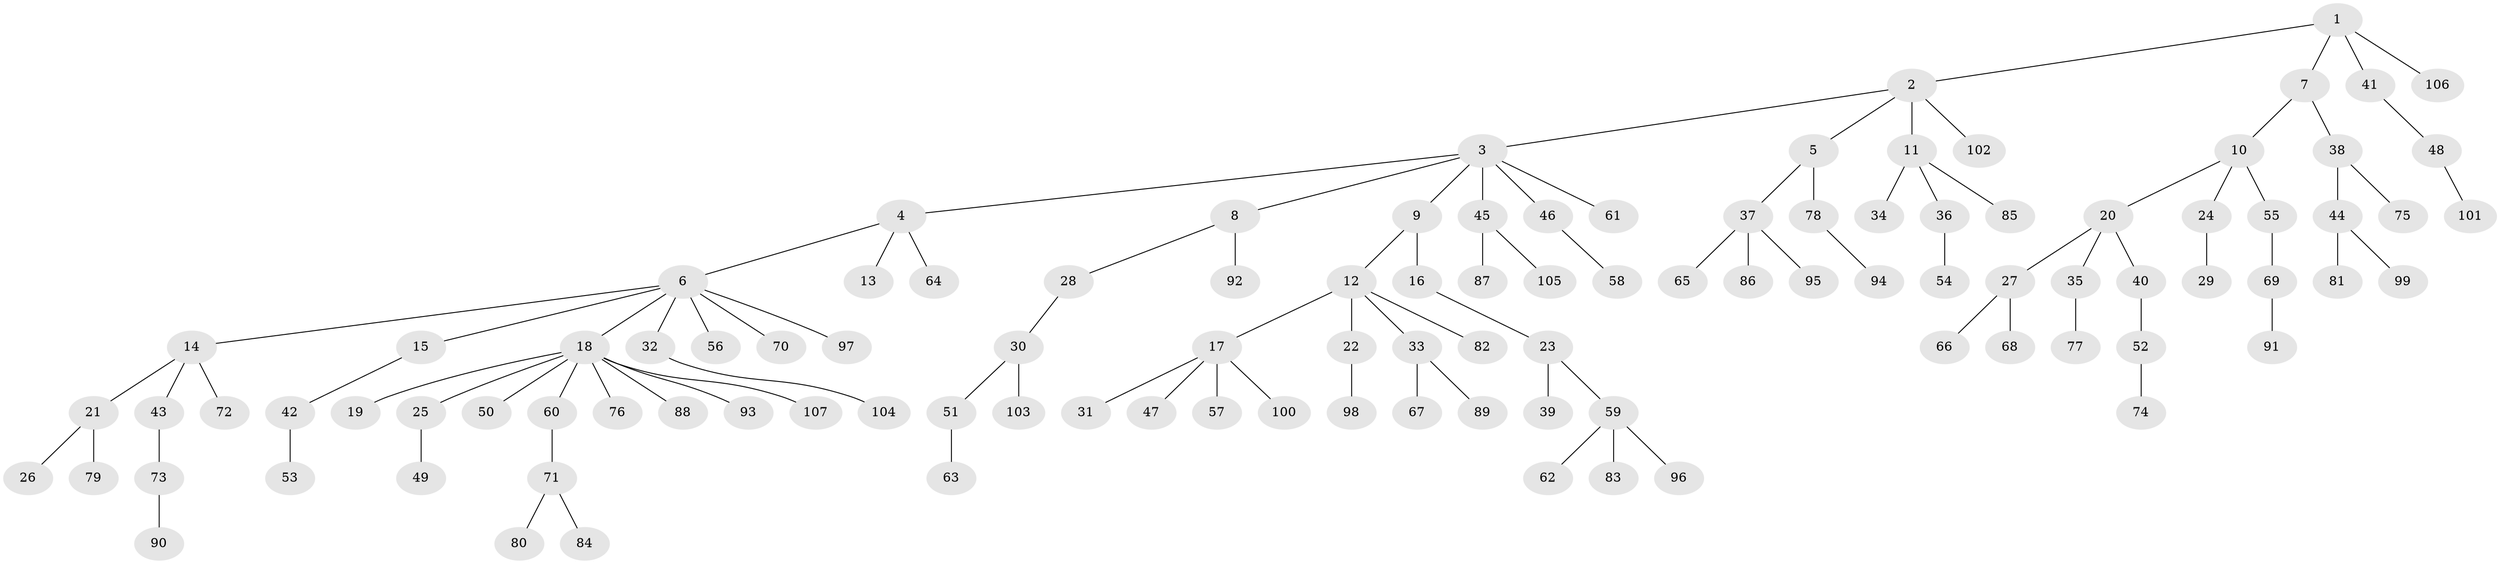 // Generated by graph-tools (version 1.1) at 2025/52/03/09/25 04:52:47]
// undirected, 107 vertices, 106 edges
graph export_dot {
graph [start="1"]
  node [color=gray90,style=filled];
  1;
  2;
  3;
  4;
  5;
  6;
  7;
  8;
  9;
  10;
  11;
  12;
  13;
  14;
  15;
  16;
  17;
  18;
  19;
  20;
  21;
  22;
  23;
  24;
  25;
  26;
  27;
  28;
  29;
  30;
  31;
  32;
  33;
  34;
  35;
  36;
  37;
  38;
  39;
  40;
  41;
  42;
  43;
  44;
  45;
  46;
  47;
  48;
  49;
  50;
  51;
  52;
  53;
  54;
  55;
  56;
  57;
  58;
  59;
  60;
  61;
  62;
  63;
  64;
  65;
  66;
  67;
  68;
  69;
  70;
  71;
  72;
  73;
  74;
  75;
  76;
  77;
  78;
  79;
  80;
  81;
  82;
  83;
  84;
  85;
  86;
  87;
  88;
  89;
  90;
  91;
  92;
  93;
  94;
  95;
  96;
  97;
  98;
  99;
  100;
  101;
  102;
  103;
  104;
  105;
  106;
  107;
  1 -- 2;
  1 -- 7;
  1 -- 41;
  1 -- 106;
  2 -- 3;
  2 -- 5;
  2 -- 11;
  2 -- 102;
  3 -- 4;
  3 -- 8;
  3 -- 9;
  3 -- 45;
  3 -- 46;
  3 -- 61;
  4 -- 6;
  4 -- 13;
  4 -- 64;
  5 -- 37;
  5 -- 78;
  6 -- 14;
  6 -- 15;
  6 -- 18;
  6 -- 32;
  6 -- 56;
  6 -- 70;
  6 -- 97;
  7 -- 10;
  7 -- 38;
  8 -- 28;
  8 -- 92;
  9 -- 12;
  9 -- 16;
  10 -- 20;
  10 -- 24;
  10 -- 55;
  11 -- 34;
  11 -- 36;
  11 -- 85;
  12 -- 17;
  12 -- 22;
  12 -- 33;
  12 -- 82;
  14 -- 21;
  14 -- 43;
  14 -- 72;
  15 -- 42;
  16 -- 23;
  17 -- 31;
  17 -- 47;
  17 -- 57;
  17 -- 100;
  18 -- 19;
  18 -- 25;
  18 -- 50;
  18 -- 60;
  18 -- 76;
  18 -- 88;
  18 -- 93;
  18 -- 107;
  20 -- 27;
  20 -- 35;
  20 -- 40;
  21 -- 26;
  21 -- 79;
  22 -- 98;
  23 -- 39;
  23 -- 59;
  24 -- 29;
  25 -- 49;
  27 -- 66;
  27 -- 68;
  28 -- 30;
  30 -- 51;
  30 -- 103;
  32 -- 104;
  33 -- 67;
  33 -- 89;
  35 -- 77;
  36 -- 54;
  37 -- 65;
  37 -- 86;
  37 -- 95;
  38 -- 44;
  38 -- 75;
  40 -- 52;
  41 -- 48;
  42 -- 53;
  43 -- 73;
  44 -- 81;
  44 -- 99;
  45 -- 87;
  45 -- 105;
  46 -- 58;
  48 -- 101;
  51 -- 63;
  52 -- 74;
  55 -- 69;
  59 -- 62;
  59 -- 83;
  59 -- 96;
  60 -- 71;
  69 -- 91;
  71 -- 80;
  71 -- 84;
  73 -- 90;
  78 -- 94;
}
